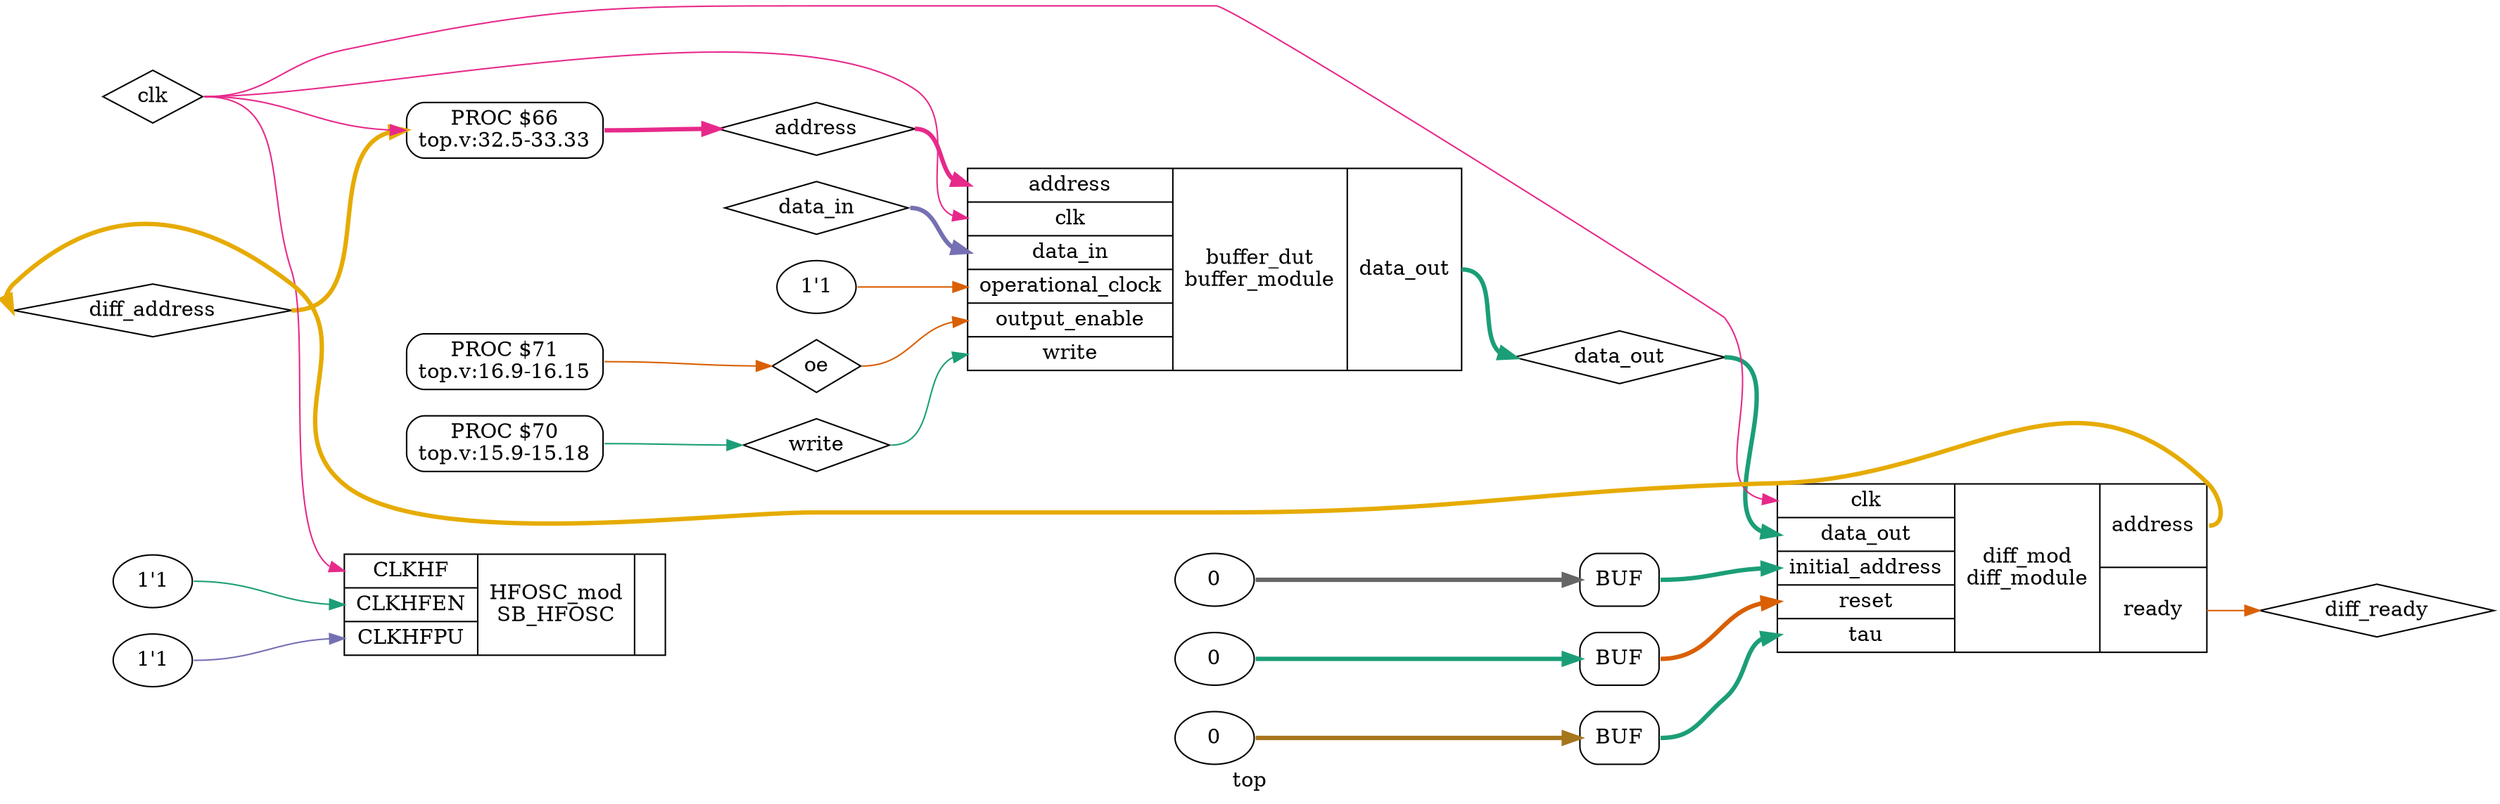 digraph "top" {
label="top";
rankdir="LR";
remincross=true;
n7 [ shape=diamond, label="diff_address", color="black", fontcolor="black" ];
n8 [ shape=diamond, label="diff_ready", color="black", fontcolor="black" ];
n9 [ shape=diamond, label="oe", color="black", fontcolor="black" ];
n10 [ shape=diamond, label="write", color="black", fontcolor="black" ];
n11 [ shape=diamond, label="data_out", color="black", fontcolor="black" ];
n12 [ shape=diamond, label="data_in", color="black", fontcolor="black" ];
n13 [ shape=diamond, label="address", color="black", fontcolor="black" ];
n14 [ shape=diamond, label="clk", color="black", fontcolor="black" ];
c19 [ shape=record, label="{{<p14> clk|<p11> data_out|<p15> initial_address|<p16> reset|<p17> tau}|diff_mod\ndiff_module|{<p13> address|<p18> ready}}",  ];
v0 [ label="1'1" ];
c22 [ shape=record, label="{{<p13> address|<p14> clk|<p12> data_in|<p20> operational_clock|<p21> output_enable|<p10> write}|buffer_dut\nbuffer_module|{<p11> data_out}}",  ];
v1 [ label="1'1" ];
v2 [ label="1'1" ];
c26 [ shape=record, label="{{<p23> CLKHF|<p24> CLKHFEN|<p25> CLKHFPU}|HFOSC_mod\nSB_HFOSC|{}}",  ];
p3 [shape=box, style=rounded, label="PROC $71\ntop.v:16.9-16.15"];
p4 [shape=box, style=rounded, label="PROC $70\ntop.v:15.9-15.18"];
p5 [shape=box, style=rounded, label="PROC $66\ntop.v:32.5-33.33"];
v6 [ label="0" ];
x7 [shape=box, style=rounded, label="BUF", ];
v8 [ label="0" ];
x9 [shape=box, style=rounded, label="BUF", ];
v10 [ label="0" ];
x11 [shape=box, style=rounded, label="BUF", ];
p4:e -> n10:w [colorscheme="dark28", color="1", fontcolor="1", label=""];
n10:e -> c22:p10:w [colorscheme="dark28", color="1", fontcolor="1", label=""];
c22:p11:e -> n11:w [colorscheme="dark28", color="1", fontcolor="1", style="setlinewidth(3)", label=""];
n11:e -> c19:p11:w [colorscheme="dark28", color="1", fontcolor="1", style="setlinewidth(3)", label=""];
n12:e -> c22:p12:w [colorscheme="dark28", color="3", fontcolor="3", style="setlinewidth(3)", label=""];
p5:e -> n13:w [colorscheme="dark28", color="4", fontcolor="4", style="setlinewidth(3)", label=""];
n13:e -> c22:p13:w [colorscheme="dark28", color="4", fontcolor="4", style="setlinewidth(3)", label=""];
n14:e -> c19:p14:w [colorscheme="dark28", color="4", fontcolor="4", label=""];
n14:e -> c22:p14:w [colorscheme="dark28", color="4", fontcolor="4", label=""];
n14:e -> c26:p23:w [colorscheme="dark28", color="4", fontcolor="4", label=""];
n14:e -> p5:w [colorscheme="dark28", color="4", fontcolor="4", label=""];
x11:e -> c19:p16:w [colorscheme="dark28", color="2", fontcolor="2", style="setlinewidth(3)", label=""];
x9:e -> c19:p17:w [colorscheme="dark28", color="1", fontcolor="1", style="setlinewidth(3)", label=""];
x7:e -> c19:p15:w [colorscheme="dark28", color="1", fontcolor="1", style="setlinewidth(3)", label=""];
c19:p13:e -> n7:w [colorscheme="dark28", color="6", fontcolor="6", style="setlinewidth(3)", label=""];
n7:e -> p5:w [colorscheme="dark28", color="6", fontcolor="6", style="setlinewidth(3)", label=""];
c19:p18:e -> n8:w [colorscheme="dark28", color="2", fontcolor="2", label=""];
p3:e -> n9:w [colorscheme="dark28", color="2", fontcolor="2", label=""];
n9:e -> c22:p21:w [colorscheme="dark28", color="2", fontcolor="2", label=""];
v0:e -> c22:p20:w [colorscheme="dark28", color="2", fontcolor="2", label=""];
v1:e -> c26:p24:w [colorscheme="dark28", color="1", fontcolor="1", label=""];
v10:e -> x11:w [colorscheme="dark28", color="1", fontcolor="1", style="setlinewidth(3)", label=""];
v2:e -> c26:p25:w [colorscheme="dark28", color="3", fontcolor="3", label=""];
v6:e -> x7:w [colorscheme="dark28", color="8", fontcolor="8", style="setlinewidth(3)", label=""];
v8:e -> x9:w [colorscheme="dark28", color="7", fontcolor="7", style="setlinewidth(3)", label=""];
}
